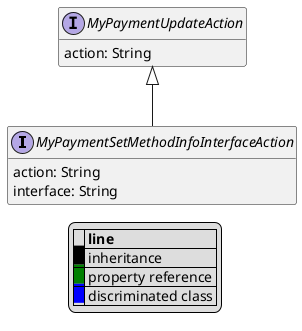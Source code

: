 @startuml

hide empty fields
hide empty methods
legend
|= |= line |
|<back:black>   </back>| inheritance |
|<back:green>   </back>| property reference |
|<back:blue>   </back>| discriminated class |
endlegend
interface MyPaymentSetMethodInfoInterfaceAction [[MyPaymentSetMethodInfoInterfaceAction.svg]] extends MyPaymentUpdateAction {
    action: String
    interface: String
}
interface MyPaymentUpdateAction [[MyPaymentUpdateAction.svg]]  {
    action: String
}





@enduml
